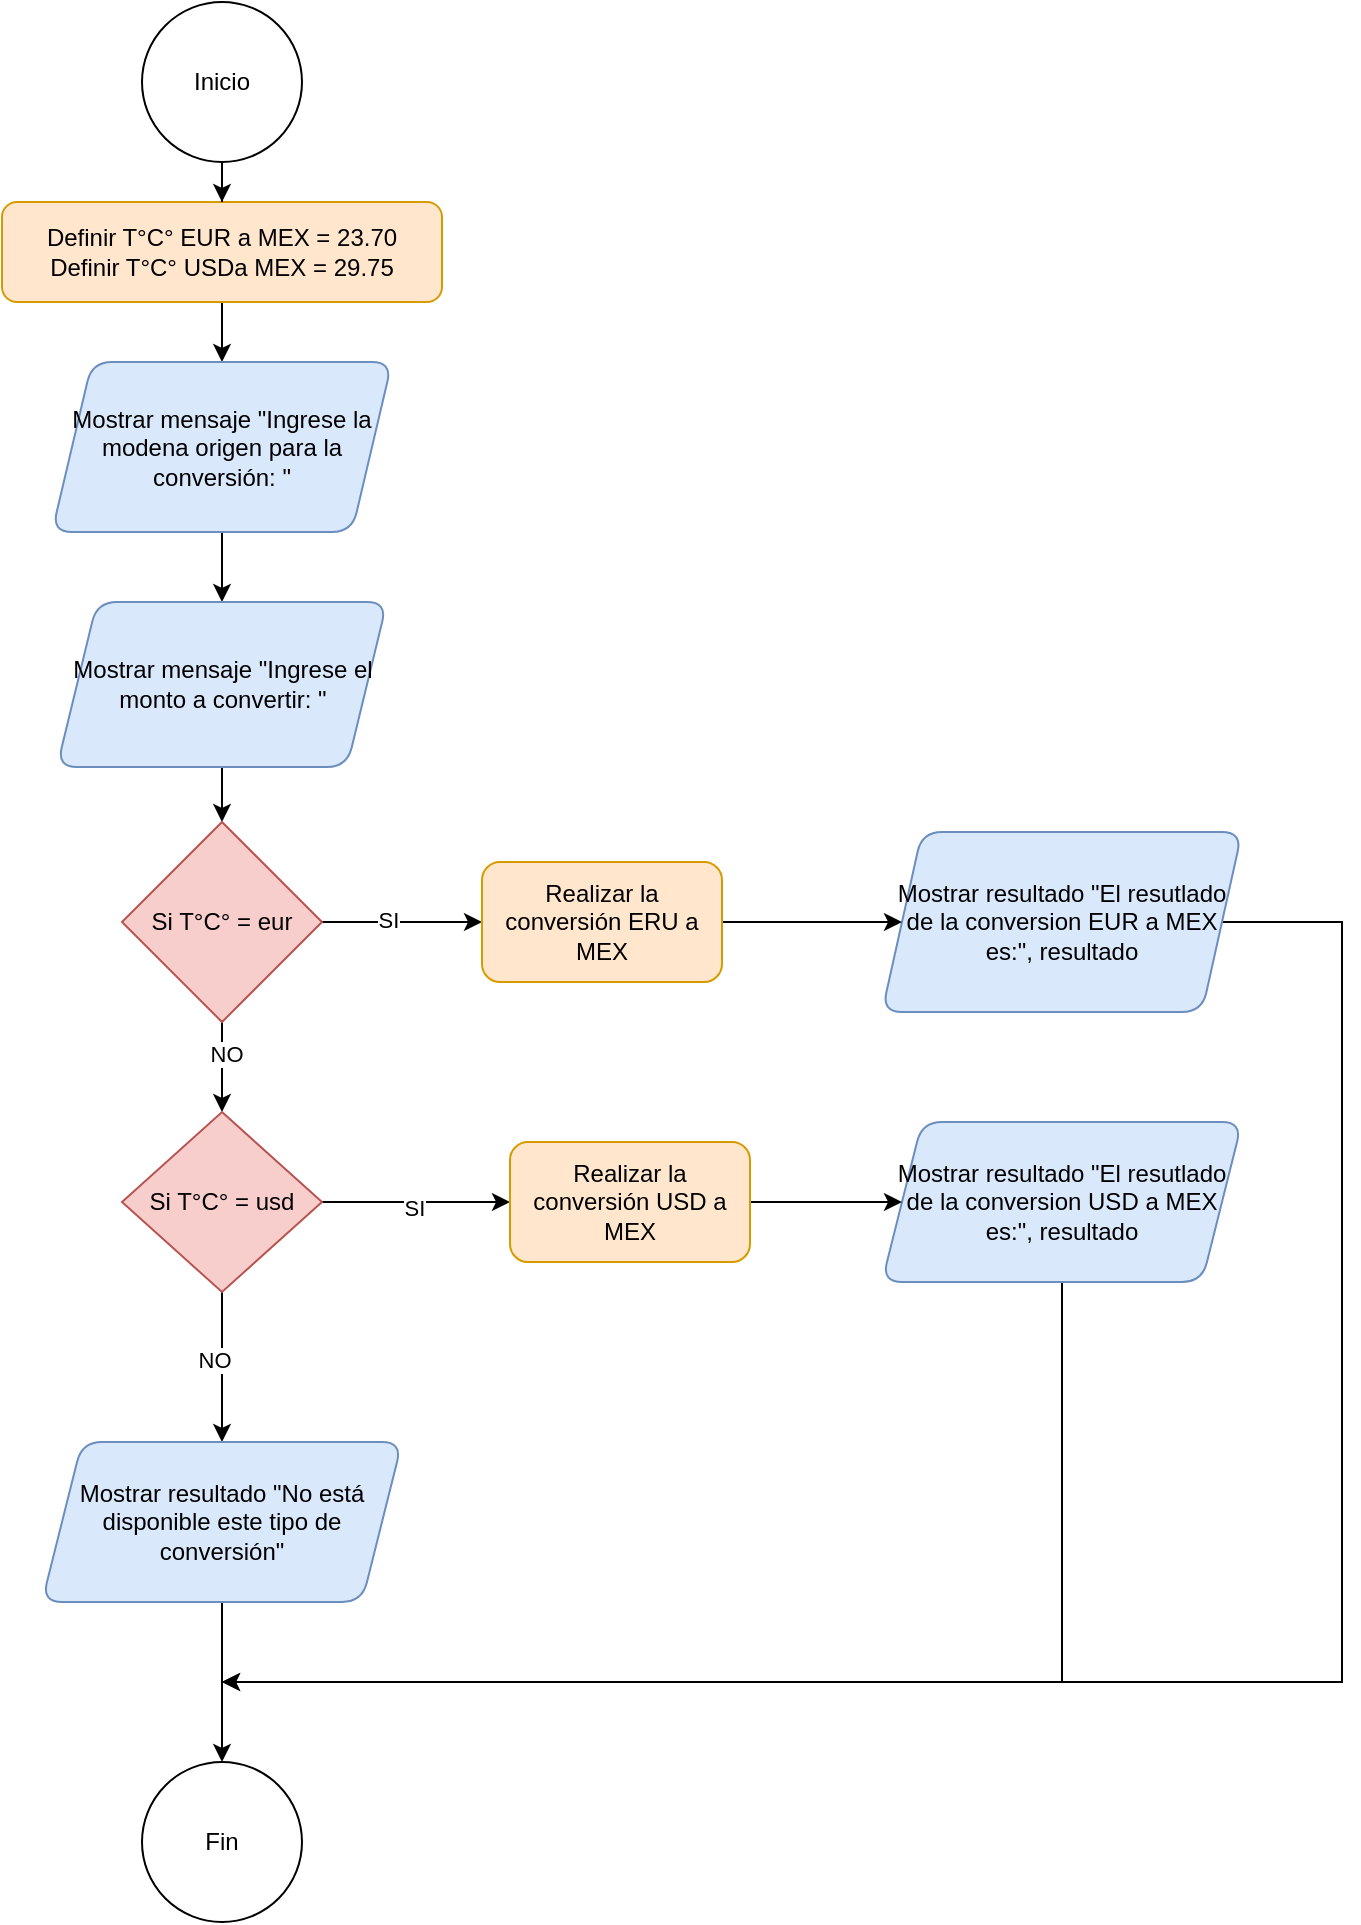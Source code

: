 <mxfile version="24.5.1" type="device">
  <diagram id="C5RBs43oDa-KdzZeNtuy" name="Page-1">
    <mxGraphModel dx="1257" dy="760" grid="1" gridSize="10" guides="1" tooltips="1" connect="1" arrows="1" fold="1" page="1" pageScale="1" pageWidth="827" pageHeight="1169" math="0" shadow="0">
      <root>
        <mxCell id="WIyWlLk6GJQsqaUBKTNV-0" />
        <mxCell id="WIyWlLk6GJQsqaUBKTNV-1" parent="WIyWlLk6GJQsqaUBKTNV-0" />
        <mxCell id="zhYJF1PlnvmegCfIBvpR-4" value="" style="edgeStyle=orthogonalEdgeStyle;rounded=0;orthogonalLoop=1;jettySize=auto;html=1;" edge="1" parent="WIyWlLk6GJQsqaUBKTNV-1" source="zhYJF1PlnvmegCfIBvpR-0" target="zhYJF1PlnvmegCfIBvpR-3">
          <mxGeometry relative="1" as="geometry" />
        </mxCell>
        <mxCell id="zhYJF1PlnvmegCfIBvpR-0" value="Definir T°C° EUR a MEX = 23.70&lt;br&gt;&lt;div&gt;&lt;span style=&quot;background-color: initial;&quot;&gt;Definir T°C° USDa MEX&lt;/span&gt;&amp;nbsp;= 29.75&lt;br&gt;&lt;/div&gt;" style="rounded=1;whiteSpace=wrap;html=1;fillColor=#ffe6cc;strokeColor=#d79b00;" vertex="1" parent="WIyWlLk6GJQsqaUBKTNV-1">
          <mxGeometry x="100" y="130" width="220" height="50" as="geometry" />
        </mxCell>
        <mxCell id="zhYJF1PlnvmegCfIBvpR-2" value="" style="edgeStyle=orthogonalEdgeStyle;rounded=0;orthogonalLoop=1;jettySize=auto;html=1;" edge="1" parent="WIyWlLk6GJQsqaUBKTNV-1" source="zhYJF1PlnvmegCfIBvpR-1" target="zhYJF1PlnvmegCfIBvpR-0">
          <mxGeometry relative="1" as="geometry" />
        </mxCell>
        <mxCell id="zhYJF1PlnvmegCfIBvpR-1" value="Inicio" style="ellipse;whiteSpace=wrap;html=1;aspect=fixed;" vertex="1" parent="WIyWlLk6GJQsqaUBKTNV-1">
          <mxGeometry x="170" y="30" width="80" height="80" as="geometry" />
        </mxCell>
        <mxCell id="zhYJF1PlnvmegCfIBvpR-6" value="" style="edgeStyle=orthogonalEdgeStyle;rounded=0;orthogonalLoop=1;jettySize=auto;html=1;" edge="1" parent="WIyWlLk6GJQsqaUBKTNV-1" source="zhYJF1PlnvmegCfIBvpR-3" target="zhYJF1PlnvmegCfIBvpR-5">
          <mxGeometry relative="1" as="geometry" />
        </mxCell>
        <mxCell id="zhYJF1PlnvmegCfIBvpR-3" value="Mostrar mensaje &quot;Ingrese la modena origen para la conversión: &quot;" style="shape=parallelogram;perimeter=parallelogramPerimeter;whiteSpace=wrap;html=1;fixedSize=1;rounded=1;fillColor=#dae8fc;strokeColor=#6c8ebf;" vertex="1" parent="WIyWlLk6GJQsqaUBKTNV-1">
          <mxGeometry x="125" y="210" width="170" height="85" as="geometry" />
        </mxCell>
        <mxCell id="zhYJF1PlnvmegCfIBvpR-8" value="" style="edgeStyle=orthogonalEdgeStyle;rounded=0;orthogonalLoop=1;jettySize=auto;html=1;" edge="1" parent="WIyWlLk6GJQsqaUBKTNV-1" source="zhYJF1PlnvmegCfIBvpR-5" target="zhYJF1PlnvmegCfIBvpR-7">
          <mxGeometry relative="1" as="geometry" />
        </mxCell>
        <mxCell id="zhYJF1PlnvmegCfIBvpR-5" value="Mostrar mensaje &quot;Ingrese el monto a convertir: &quot;" style="shape=parallelogram;perimeter=parallelogramPerimeter;whiteSpace=wrap;html=1;fixedSize=1;rounded=1;fillColor=#dae8fc;strokeColor=#6c8ebf;" vertex="1" parent="WIyWlLk6GJQsqaUBKTNV-1">
          <mxGeometry x="127.5" y="330" width="165" height="82.5" as="geometry" />
        </mxCell>
        <mxCell id="zhYJF1PlnvmegCfIBvpR-10" value="" style="edgeStyle=orthogonalEdgeStyle;rounded=0;orthogonalLoop=1;jettySize=auto;html=1;" edge="1" parent="WIyWlLk6GJQsqaUBKTNV-1" source="zhYJF1PlnvmegCfIBvpR-7" target="zhYJF1PlnvmegCfIBvpR-29">
          <mxGeometry relative="1" as="geometry">
            <mxPoint x="350" y="494" as="targetPoint" />
          </mxGeometry>
        </mxCell>
        <mxCell id="zhYJF1PlnvmegCfIBvpR-11" value="SI" style="edgeLabel;html=1;align=center;verticalAlign=middle;resizable=0;points=[];" vertex="1" connectable="0" parent="zhYJF1PlnvmegCfIBvpR-10">
          <mxGeometry x="-0.175" y="1" relative="1" as="geometry">
            <mxPoint as="offset" />
          </mxGeometry>
        </mxCell>
        <mxCell id="zhYJF1PlnvmegCfIBvpR-16" value="" style="edgeStyle=orthogonalEdgeStyle;rounded=0;orthogonalLoop=1;jettySize=auto;html=1;" edge="1" parent="WIyWlLk6GJQsqaUBKTNV-1" source="zhYJF1PlnvmegCfIBvpR-7" target="zhYJF1PlnvmegCfIBvpR-15">
          <mxGeometry relative="1" as="geometry" />
        </mxCell>
        <mxCell id="zhYJF1PlnvmegCfIBvpR-26" value="NO" style="edgeLabel;html=1;align=center;verticalAlign=middle;resizable=0;points=[];" vertex="1" connectable="0" parent="zhYJF1PlnvmegCfIBvpR-16">
          <mxGeometry x="-0.289" y="2" relative="1" as="geometry">
            <mxPoint as="offset" />
          </mxGeometry>
        </mxCell>
        <mxCell id="zhYJF1PlnvmegCfIBvpR-7" value="Si T°C° = eur" style="rhombus;whiteSpace=wrap;html=1;fillColor=#f8cecc;strokeColor=#b85450;" vertex="1" parent="WIyWlLk6GJQsqaUBKTNV-1">
          <mxGeometry x="160" y="440" width="100" height="100" as="geometry" />
        </mxCell>
        <mxCell id="zhYJF1PlnvmegCfIBvpR-17" style="edgeStyle=orthogonalEdgeStyle;rounded=0;orthogonalLoop=1;jettySize=auto;html=1;exitX=1;exitY=0.5;exitDx=0;exitDy=0;" edge="1" parent="WIyWlLk6GJQsqaUBKTNV-1" source="zhYJF1PlnvmegCfIBvpR-9">
          <mxGeometry relative="1" as="geometry">
            <mxPoint x="210" y="870" as="targetPoint" />
            <Array as="points">
              <mxPoint x="770" y="490" />
              <mxPoint x="770" y="870" />
            </Array>
          </mxGeometry>
        </mxCell>
        <mxCell id="zhYJF1PlnvmegCfIBvpR-9" value="Mostrar resultado &quot;El resutlado de la conversion EUR a MEX es:&quot;, resultado" style="shape=parallelogram;perimeter=parallelogramPerimeter;whiteSpace=wrap;html=1;fixedSize=1;rounded=1;fillColor=#dae8fc;strokeColor=#6c8ebf;" vertex="1" parent="WIyWlLk6GJQsqaUBKTNV-1">
          <mxGeometry x="540" y="445" width="180" height="90" as="geometry" />
        </mxCell>
        <mxCell id="zhYJF1PlnvmegCfIBvpR-23" style="edgeStyle=orthogonalEdgeStyle;rounded=0;orthogonalLoop=1;jettySize=auto;html=1;exitX=0.5;exitY=1;exitDx=0;exitDy=0;" edge="1" parent="WIyWlLk6GJQsqaUBKTNV-1" source="zhYJF1PlnvmegCfIBvpR-12">
          <mxGeometry relative="1" as="geometry">
            <mxPoint x="210" y="870" as="targetPoint" />
            <Array as="points">
              <mxPoint x="630" y="870" />
            </Array>
          </mxGeometry>
        </mxCell>
        <mxCell id="zhYJF1PlnvmegCfIBvpR-12" value="Mostrar resultado &quot;El resutlado de la conversion USD a MEX es:&quot;, resultado" style="shape=parallelogram;perimeter=parallelogramPerimeter;whiteSpace=wrap;html=1;fixedSize=1;rounded=1;fillColor=#dae8fc;strokeColor=#6c8ebf;" vertex="1" parent="WIyWlLk6GJQsqaUBKTNV-1">
          <mxGeometry x="540" y="590" width="180" height="80" as="geometry" />
        </mxCell>
        <mxCell id="zhYJF1PlnvmegCfIBvpR-18" value="" style="edgeStyle=orthogonalEdgeStyle;rounded=0;orthogonalLoop=1;jettySize=auto;html=1;" edge="1" parent="WIyWlLk6GJQsqaUBKTNV-1" source="zhYJF1PlnvmegCfIBvpR-15" target="zhYJF1PlnvmegCfIBvpR-31">
          <mxGeometry relative="1" as="geometry" />
        </mxCell>
        <mxCell id="zhYJF1PlnvmegCfIBvpR-24" value="SI" style="edgeLabel;html=1;align=center;verticalAlign=middle;resizable=0;points=[];" vertex="1" connectable="0" parent="zhYJF1PlnvmegCfIBvpR-18">
          <mxGeometry x="-0.027" y="-3" relative="1" as="geometry">
            <mxPoint as="offset" />
          </mxGeometry>
        </mxCell>
        <mxCell id="zhYJF1PlnvmegCfIBvpR-21" value="" style="edgeStyle=orthogonalEdgeStyle;rounded=0;orthogonalLoop=1;jettySize=auto;html=1;" edge="1" parent="WIyWlLk6GJQsqaUBKTNV-1" source="zhYJF1PlnvmegCfIBvpR-15" target="zhYJF1PlnvmegCfIBvpR-20">
          <mxGeometry relative="1" as="geometry">
            <Array as="points">
              <mxPoint x="210" y="720" />
              <mxPoint x="210" y="720" />
            </Array>
          </mxGeometry>
        </mxCell>
        <mxCell id="zhYJF1PlnvmegCfIBvpR-25" value="NO" style="edgeLabel;html=1;align=center;verticalAlign=middle;resizable=0;points=[];" vertex="1" connectable="0" parent="zhYJF1PlnvmegCfIBvpR-21">
          <mxGeometry x="-0.111" y="-4" relative="1" as="geometry">
            <mxPoint as="offset" />
          </mxGeometry>
        </mxCell>
        <mxCell id="zhYJF1PlnvmegCfIBvpR-15" value="Si T°C° = usd" style="rhombus;whiteSpace=wrap;html=1;fillColor=#f8cecc;strokeColor=#b85450;" vertex="1" parent="WIyWlLk6GJQsqaUBKTNV-1">
          <mxGeometry x="160" y="585" width="100" height="90" as="geometry" />
        </mxCell>
        <mxCell id="zhYJF1PlnvmegCfIBvpR-28" value="" style="edgeStyle=orthogonalEdgeStyle;rounded=0;orthogonalLoop=1;jettySize=auto;html=1;" edge="1" parent="WIyWlLk6GJQsqaUBKTNV-1" source="zhYJF1PlnvmegCfIBvpR-20" target="zhYJF1PlnvmegCfIBvpR-27">
          <mxGeometry relative="1" as="geometry" />
        </mxCell>
        <mxCell id="zhYJF1PlnvmegCfIBvpR-20" value="Mostrar resultado &quot;No está disponible este tipo de conversión&quot;" style="shape=parallelogram;perimeter=parallelogramPerimeter;whiteSpace=wrap;html=1;fixedSize=1;rounded=1;fillColor=#dae8fc;strokeColor=#6c8ebf;" vertex="1" parent="WIyWlLk6GJQsqaUBKTNV-1">
          <mxGeometry x="120" y="750" width="180" height="80" as="geometry" />
        </mxCell>
        <mxCell id="zhYJF1PlnvmegCfIBvpR-27" value="Fin" style="ellipse;whiteSpace=wrap;html=1;rounded=1;" vertex="1" parent="WIyWlLk6GJQsqaUBKTNV-1">
          <mxGeometry x="170" y="910" width="80" height="80" as="geometry" />
        </mxCell>
        <mxCell id="zhYJF1PlnvmegCfIBvpR-30" value="" style="edgeStyle=orthogonalEdgeStyle;rounded=0;orthogonalLoop=1;jettySize=auto;html=1;" edge="1" parent="WIyWlLk6GJQsqaUBKTNV-1" source="zhYJF1PlnvmegCfIBvpR-29" target="zhYJF1PlnvmegCfIBvpR-9">
          <mxGeometry relative="1" as="geometry" />
        </mxCell>
        <mxCell id="zhYJF1PlnvmegCfIBvpR-29" value="Realizar la conversión ERU a MEX" style="rounded=1;whiteSpace=wrap;html=1;fillColor=#ffe6cc;strokeColor=#d79b00;" vertex="1" parent="WIyWlLk6GJQsqaUBKTNV-1">
          <mxGeometry x="340" y="460" width="120" height="60" as="geometry" />
        </mxCell>
        <mxCell id="zhYJF1PlnvmegCfIBvpR-32" value="" style="edgeStyle=orthogonalEdgeStyle;rounded=0;orthogonalLoop=1;jettySize=auto;html=1;" edge="1" parent="WIyWlLk6GJQsqaUBKTNV-1" source="zhYJF1PlnvmegCfIBvpR-31" target="zhYJF1PlnvmegCfIBvpR-12">
          <mxGeometry relative="1" as="geometry" />
        </mxCell>
        <mxCell id="zhYJF1PlnvmegCfIBvpR-31" value="Realizar la conversión USD a MEX" style="rounded=1;whiteSpace=wrap;html=1;fillColor=#ffe6cc;strokeColor=#d79b00;" vertex="1" parent="WIyWlLk6GJQsqaUBKTNV-1">
          <mxGeometry x="354" y="600" width="120" height="60" as="geometry" />
        </mxCell>
      </root>
    </mxGraphModel>
  </diagram>
</mxfile>
